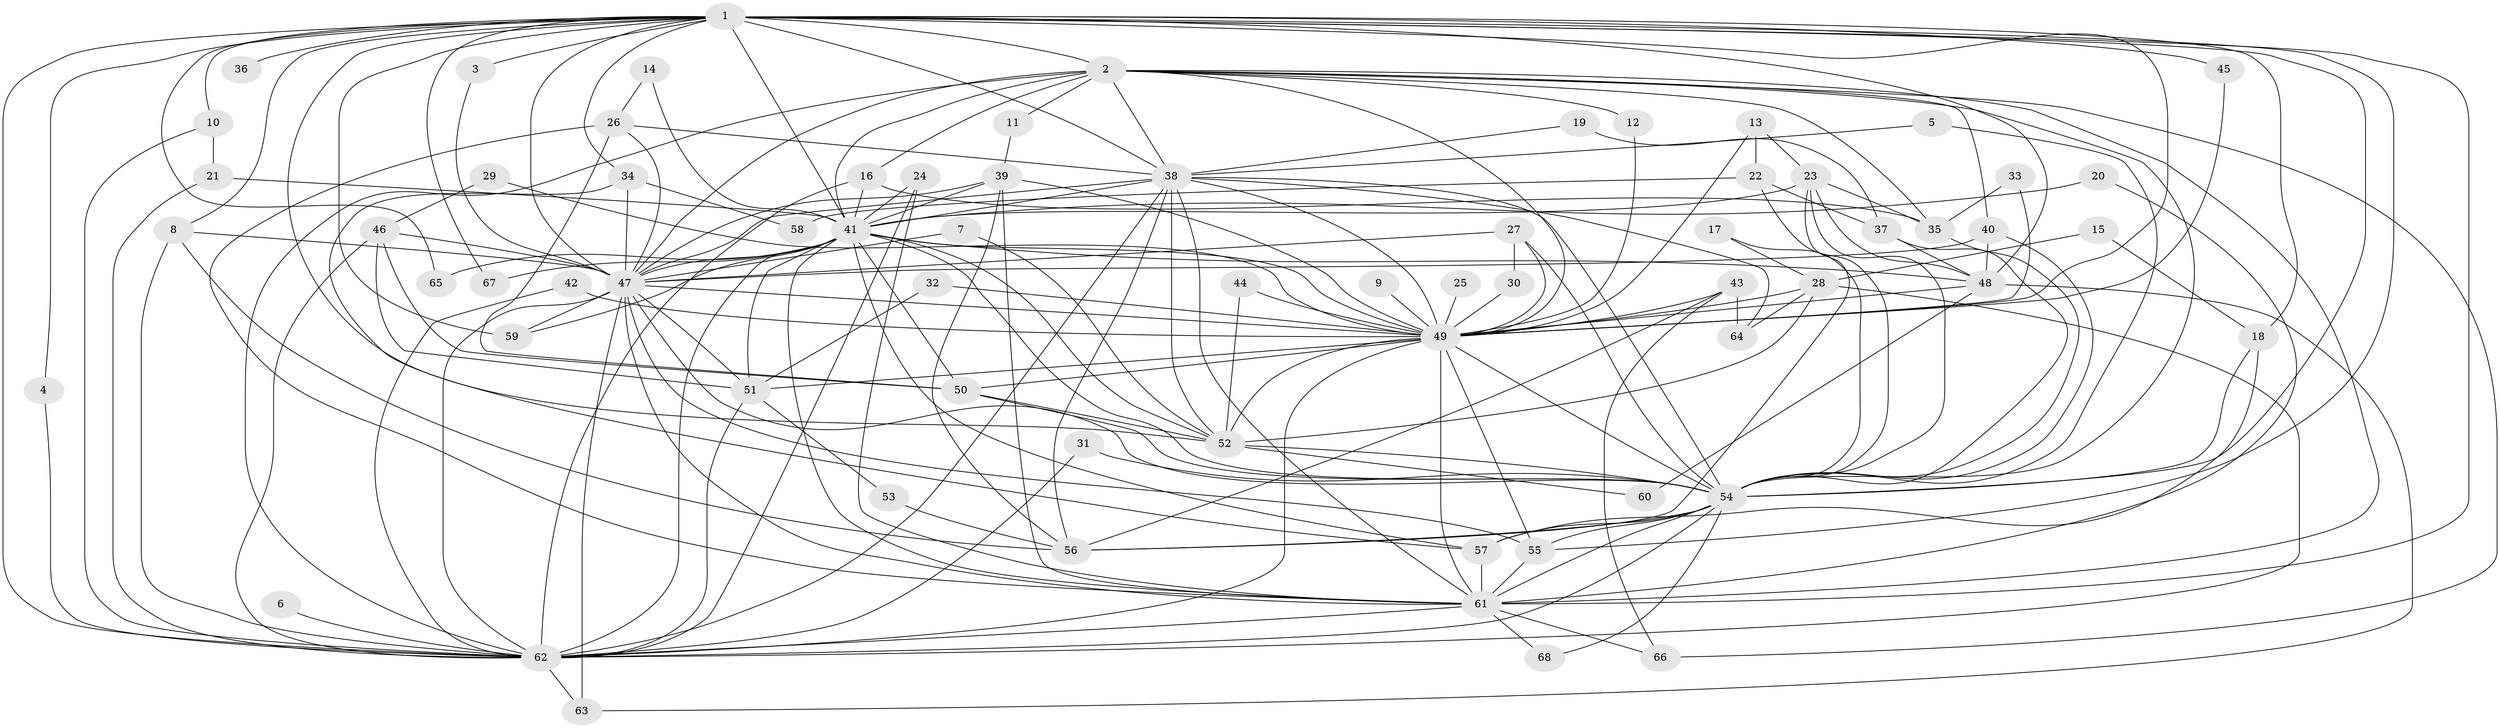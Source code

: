 // original degree distribution, {13: 0.007352941176470588, 24: 0.007352941176470588, 18: 0.007352941176470588, 28: 0.014705882352941176, 40: 0.007352941176470588, 16: 0.014705882352941176, 30: 0.007352941176470588, 22: 0.007352941176470588, 9: 0.007352941176470588, 2: 0.5514705882352942, 4: 0.08823529411764706, 6: 0.029411764705882353, 3: 0.18382352941176472, 10: 0.007352941176470588, 5: 0.051470588235294115, 8: 0.007352941176470588}
// Generated by graph-tools (version 1.1) at 2025/25/03/09/25 03:25:49]
// undirected, 68 vertices, 189 edges
graph export_dot {
graph [start="1"]
  node [color=gray90,style=filled];
  1;
  2;
  3;
  4;
  5;
  6;
  7;
  8;
  9;
  10;
  11;
  12;
  13;
  14;
  15;
  16;
  17;
  18;
  19;
  20;
  21;
  22;
  23;
  24;
  25;
  26;
  27;
  28;
  29;
  30;
  31;
  32;
  33;
  34;
  35;
  36;
  37;
  38;
  39;
  40;
  41;
  42;
  43;
  44;
  45;
  46;
  47;
  48;
  49;
  50;
  51;
  52;
  53;
  54;
  55;
  56;
  57;
  58;
  59;
  60;
  61;
  62;
  63;
  64;
  65;
  66;
  67;
  68;
  1 -- 2 [weight=2.0];
  1 -- 3 [weight=1.0];
  1 -- 4 [weight=1.0];
  1 -- 8 [weight=1.0];
  1 -- 10 [weight=1.0];
  1 -- 18 [weight=1.0];
  1 -- 34 [weight=1.0];
  1 -- 36 [weight=2.0];
  1 -- 38 [weight=2.0];
  1 -- 41 [weight=2.0];
  1 -- 45 [weight=1.0];
  1 -- 47 [weight=3.0];
  1 -- 48 [weight=1.0];
  1 -- 49 [weight=3.0];
  1 -- 52 [weight=1.0];
  1 -- 54 [weight=2.0];
  1 -- 55 [weight=2.0];
  1 -- 59 [weight=1.0];
  1 -- 61 [weight=2.0];
  1 -- 62 [weight=2.0];
  1 -- 65 [weight=1.0];
  1 -- 67 [weight=1.0];
  2 -- 11 [weight=1.0];
  2 -- 12 [weight=1.0];
  2 -- 16 [weight=1.0];
  2 -- 35 [weight=1.0];
  2 -- 38 [weight=1.0];
  2 -- 40 [weight=1.0];
  2 -- 41 [weight=1.0];
  2 -- 47 [weight=2.0];
  2 -- 49 [weight=1.0];
  2 -- 54 [weight=1.0];
  2 -- 61 [weight=1.0];
  2 -- 62 [weight=1.0];
  2 -- 66 [weight=1.0];
  3 -- 47 [weight=1.0];
  4 -- 62 [weight=1.0];
  5 -- 38 [weight=1.0];
  5 -- 54 [weight=1.0];
  6 -- 62 [weight=1.0];
  7 -- 47 [weight=1.0];
  7 -- 52 [weight=1.0];
  8 -- 47 [weight=1.0];
  8 -- 56 [weight=1.0];
  8 -- 62 [weight=1.0];
  9 -- 49 [weight=1.0];
  10 -- 21 [weight=1.0];
  10 -- 62 [weight=1.0];
  11 -- 39 [weight=1.0];
  12 -- 49 [weight=1.0];
  13 -- 22 [weight=1.0];
  13 -- 23 [weight=1.0];
  13 -- 49 [weight=1.0];
  14 -- 26 [weight=1.0];
  14 -- 41 [weight=1.0];
  15 -- 18 [weight=1.0];
  15 -- 28 [weight=1.0];
  16 -- 35 [weight=1.0];
  16 -- 41 [weight=1.0];
  16 -- 62 [weight=1.0];
  17 -- 28 [weight=1.0];
  17 -- 54 [weight=1.0];
  18 -- 54 [weight=1.0];
  18 -- 57 [weight=1.0];
  19 -- 37 [weight=1.0];
  19 -- 38 [weight=2.0];
  20 -- 41 [weight=1.0];
  20 -- 61 [weight=1.0];
  21 -- 41 [weight=1.0];
  21 -- 62 [weight=1.0];
  22 -- 37 [weight=1.0];
  22 -- 54 [weight=1.0];
  22 -- 58 [weight=1.0];
  23 -- 35 [weight=1.0];
  23 -- 41 [weight=1.0];
  23 -- 48 [weight=1.0];
  23 -- 54 [weight=1.0];
  23 -- 56 [weight=1.0];
  24 -- 41 [weight=1.0];
  24 -- 61 [weight=1.0];
  24 -- 62 [weight=1.0];
  25 -- 49 [weight=1.0];
  26 -- 38 [weight=1.0];
  26 -- 47 [weight=1.0];
  26 -- 50 [weight=1.0];
  26 -- 61 [weight=1.0];
  27 -- 30 [weight=1.0];
  27 -- 47 [weight=1.0];
  27 -- 49 [weight=1.0];
  27 -- 54 [weight=1.0];
  28 -- 49 [weight=1.0];
  28 -- 52 [weight=1.0];
  28 -- 62 [weight=1.0];
  28 -- 64 [weight=1.0];
  29 -- 46 [weight=1.0];
  29 -- 49 [weight=1.0];
  30 -- 49 [weight=1.0];
  31 -- 54 [weight=1.0];
  31 -- 62 [weight=2.0];
  32 -- 49 [weight=1.0];
  32 -- 51 [weight=1.0];
  33 -- 35 [weight=1.0];
  33 -- 49 [weight=1.0];
  34 -- 47 [weight=1.0];
  34 -- 57 [weight=1.0];
  34 -- 58 [weight=1.0];
  35 -- 54 [weight=1.0];
  37 -- 48 [weight=1.0];
  37 -- 54 [weight=1.0];
  38 -- 41 [weight=1.0];
  38 -- 47 [weight=1.0];
  38 -- 49 [weight=1.0];
  38 -- 52 [weight=1.0];
  38 -- 54 [weight=2.0];
  38 -- 56 [weight=1.0];
  38 -- 61 [weight=1.0];
  38 -- 62 [weight=1.0];
  38 -- 64 [weight=1.0];
  39 -- 41 [weight=2.0];
  39 -- 47 [weight=1.0];
  39 -- 49 [weight=1.0];
  39 -- 56 [weight=1.0];
  39 -- 61 [weight=1.0];
  40 -- 47 [weight=1.0];
  40 -- 48 [weight=1.0];
  40 -- 54 [weight=1.0];
  41 -- 47 [weight=1.0];
  41 -- 48 [weight=1.0];
  41 -- 49 [weight=2.0];
  41 -- 50 [weight=1.0];
  41 -- 51 [weight=1.0];
  41 -- 52 [weight=1.0];
  41 -- 54 [weight=1.0];
  41 -- 57 [weight=1.0];
  41 -- 59 [weight=2.0];
  41 -- 61 [weight=1.0];
  41 -- 62 [weight=3.0];
  41 -- 65 [weight=1.0];
  41 -- 67 [weight=1.0];
  42 -- 49 [weight=1.0];
  42 -- 62 [weight=1.0];
  43 -- 49 [weight=2.0];
  43 -- 56 [weight=1.0];
  43 -- 64 [weight=1.0];
  43 -- 66 [weight=1.0];
  44 -- 49 [weight=1.0];
  44 -- 52 [weight=1.0];
  45 -- 49 [weight=1.0];
  46 -- 47 [weight=1.0];
  46 -- 50 [weight=1.0];
  46 -- 51 [weight=1.0];
  46 -- 62 [weight=1.0];
  47 -- 49 [weight=3.0];
  47 -- 51 [weight=1.0];
  47 -- 54 [weight=2.0];
  47 -- 55 [weight=2.0];
  47 -- 59 [weight=2.0];
  47 -- 61 [weight=1.0];
  47 -- 62 [weight=2.0];
  47 -- 63 [weight=1.0];
  48 -- 49 [weight=1.0];
  48 -- 60 [weight=1.0];
  48 -- 63 [weight=1.0];
  49 -- 50 [weight=1.0];
  49 -- 51 [weight=1.0];
  49 -- 52 [weight=1.0];
  49 -- 54 [weight=2.0];
  49 -- 55 [weight=1.0];
  49 -- 61 [weight=2.0];
  49 -- 62 [weight=2.0];
  50 -- 52 [weight=1.0];
  50 -- 54 [weight=1.0];
  51 -- 53 [weight=1.0];
  51 -- 62 [weight=1.0];
  52 -- 54 [weight=1.0];
  52 -- 60 [weight=1.0];
  53 -- 56 [weight=1.0];
  54 -- 55 [weight=1.0];
  54 -- 56 [weight=1.0];
  54 -- 57 [weight=1.0];
  54 -- 61 [weight=2.0];
  54 -- 62 [weight=2.0];
  54 -- 68 [weight=1.0];
  55 -- 61 [weight=1.0];
  57 -- 61 [weight=1.0];
  61 -- 62 [weight=1.0];
  61 -- 66 [weight=1.0];
  61 -- 68 [weight=1.0];
  62 -- 63 [weight=1.0];
}
